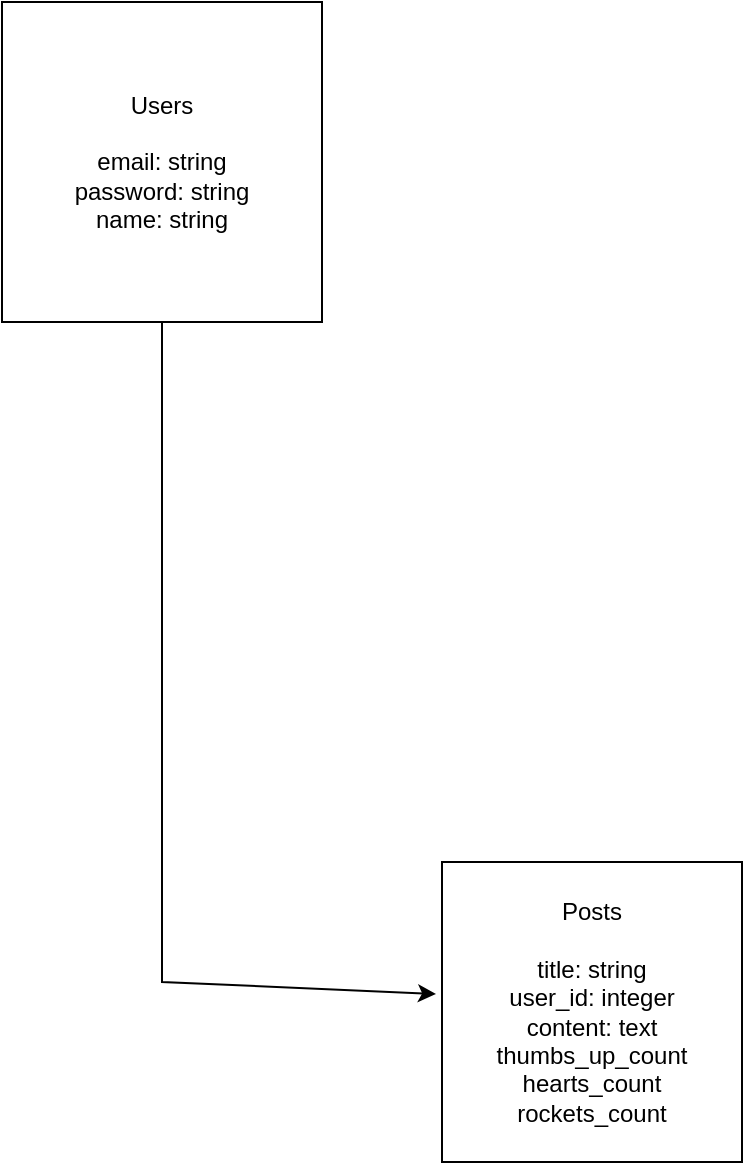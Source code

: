 <mxfile version="20.6.0" type="device"><diagram id="p3jEmEZu5HGC2qX5bTva" name="Page-1"><mxGraphModel dx="460" dy="1817" grid="1" gridSize="10" guides="1" tooltips="1" connect="1" arrows="1" fold="1" page="1" pageScale="1" pageWidth="850" pageHeight="1100" math="0" shadow="0"><root><mxCell id="0"/><mxCell id="1" parent="0"/><mxCell id="MUUe200kTn-NZmP4a2no-1" value="Users&lt;br&gt;&lt;br&gt;email: string&lt;br&gt;password: string&lt;br&gt;name: string" style="whiteSpace=wrap;html=1;aspect=fixed;" vertex="1" parent="1"><mxGeometry x="40" y="-10" width="160" height="160" as="geometry"/></mxCell><mxCell id="MUUe200kTn-NZmP4a2no-2" value="Posts&lt;br&gt;&lt;br&gt;title: string&lt;br&gt;user_id: integer&lt;br&gt;content: text&lt;br&gt;thumbs_up_count&lt;br&gt;hearts_count&lt;br&gt;rockets_count&lt;br&gt;" style="whiteSpace=wrap;html=1;aspect=fixed;" vertex="1" parent="1"><mxGeometry x="260" y="420" width="150" height="150" as="geometry"/></mxCell><mxCell id="MUUe200kTn-NZmP4a2no-5" value="" style="endArrow=classic;html=1;rounded=0;exitX=0.5;exitY=1;exitDx=0;exitDy=0;entryX=-0.02;entryY=0.44;entryDx=0;entryDy=0;entryPerimeter=0;" edge="1" parent="1" source="MUUe200kTn-NZmP4a2no-1" target="MUUe200kTn-NZmP4a2no-2"><mxGeometry width="50" height="50" relative="1" as="geometry"><mxPoint x="220" y="300" as="sourcePoint"/><mxPoint x="120" y="510" as="targetPoint"/><Array as="points"><mxPoint x="120" y="480"/></Array></mxGeometry></mxCell></root></mxGraphModel></diagram></mxfile>